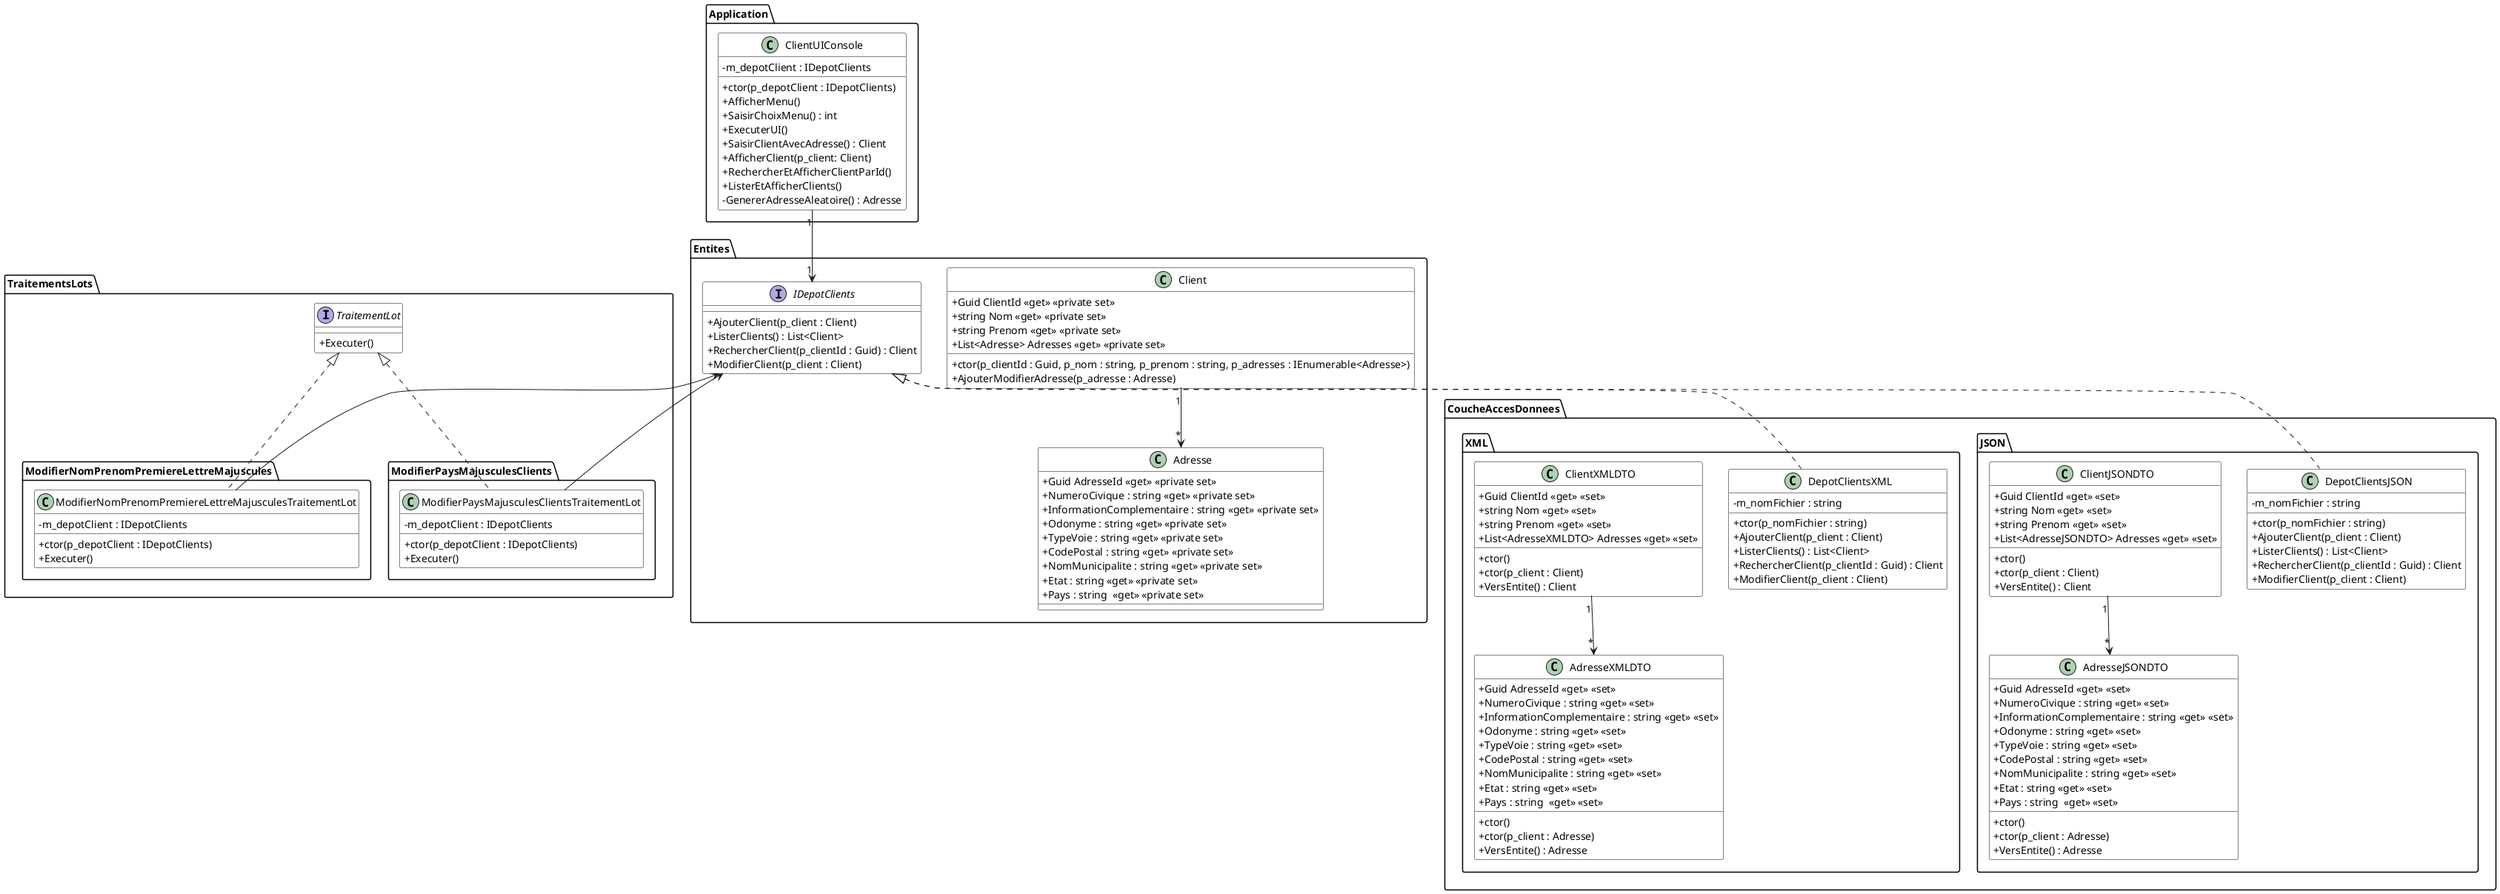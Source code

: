 @startuml DiagClassesClients

skinparam classAttributeIconSize 0
skinparam class {
    BackgroundColor White
    BorderColor #000
}


package Entites {
    Client "1" --> "*" Adresse

    class Client {
        + ctor(p_clientId : Guid, p_nom : string, p_prenom : string, p_adresses : IEnumerable<Adresse>)
        + Guid ClientId <<get>> <<private set>>
        + string Nom <<get>> <<private set>>
        + string Prenom <<get>> <<private set>>
        + List<Adresse> Adresses <<get>> <<private set>>
        + AjouterModifierAdresse(p_adresse : Adresse)
    }

    class Adresse {
        + Guid AdresseId <<get>> <<private set>>
        + NumeroCivique : string <<get>> <<private set>>
        + InformationComplementaire : string <<get>> <<private set>>
        + Odonyme : string <<get>> <<private set>>
        + TypeVoie : string <<get>> <<private set>>
        + CodePostal : string <<get>> <<private set>>
        + NomMunicipalite : string <<get>> <<private set>>
        + Etat : string <<get>> <<private set>>
        + Pays : string  <<get>> <<private set>>
    }

    interface IDepotClients {
        + AjouterClient(p_client : Client)
        + ListerClients() : List<Client>
        + RechercherClient(p_clientId : Guid) : Client
        + ModifierClient(p_client : Client)
    }
}

package CoucheAccesDonnees.JSON {
    IDepotClients <|.. DepotClientsJSON
    ClientJSONDTO "1" --> "*" AdresseJSONDTO

    class ClientJSONDTO {
        + Guid ClientId <<get>> <<set>>
        + string Nom <<get>> <<set>>
        + string Prenom <<get>> <<set>>
        + List<AdresseJSONDTO> Adresses <<get>> <<set>>
        + ctor()
        + ctor(p_client : Client)
        + VersEntite() : Client
    }

    class AdresseJSONDTO {
        + Guid AdresseId <<get>> <<set>>
        + NumeroCivique : string <<get>> <<set>>
        + InformationComplementaire : string <<get>> <<set>>
        + Odonyme : string <<get>> <<set>>
        + TypeVoie : string <<get>> <<set>>
        + CodePostal : string <<get>> <<set>>
        + NomMunicipalite : string <<get>> <<set>>
        + Etat : string <<get>> <<set>>
        + Pays : string  <<get>> <<set>>
        + ctor()
        + ctor(p_client : Adresse)
        + VersEntite() : Adresse
    }

    class DepotClientsJSON {
        - m_nomFichier : string
        + ctor(p_nomFichier : string)
        + AjouterClient(p_client : Client)
        + ListerClients() : List<Client>
        + RechercherClient(p_clientId : Guid) : Client
        + ModifierClient(p_client : Client)
    }
}

package CoucheAccesDonnees.XML {
    IDepotClients <|.. DepotClientsXML
    ClientXMLDTO "1" --> "*" AdresseXMLDTO

    class ClientXMLDTO {
        + Guid ClientId <<get>> <<set>>
        + string Nom <<get>> <<set>>
        + string Prenom <<get>> <<set>>
        + List<AdresseXMLDTO> Adresses <<get>> <<set>>
        + ctor()
        + ctor(p_client : Client)
        + VersEntite() : Client
    }

    class DepotClientsXML {
        - m_nomFichier : string
        + ctor(p_nomFichier : string)
        + AjouterClient(p_client : Client)
        + ListerClients() : List<Client>
        + RechercherClient(p_clientId : Guid) : Client
        + ModifierClient(p_client : Client)
    }

    class AdresseXMLDTO {
        + Guid AdresseId <<get>> <<set>>
        + NumeroCivique : string <<get>> <<set>>
        + InformationComplementaire : string <<get>> <<set>>
        + Odonyme : string <<get>> <<set>>
        + TypeVoie : string <<get>> <<set>>
        + CodePostal : string <<get>> <<set>>
        + NomMunicipalite : string <<get>> <<set>>
        + Etat : string <<get>> <<set>>
        + Pays : string  <<get>> <<set>>
        + ctor()
        + ctor(p_client : Adresse)
        + VersEntite() : Adresse
    }
}

package Application {
    ClientUIConsole "1" --> "1" IDepotClients

    class ClientUIConsole {
        - m_depotClient : IDepotClients
        + ctor(p_depotClient : IDepotClients)
        + AfficherMenu()
        + SaisirChoixMenu() : int
        + ExecuterUI()
        + SaisirClientAvecAdresse() : Client
        + AfficherClient(p_client: Client)
        + RechercherEtAfficherClientParId()
        + ListerEtAfficherClients()
        - GenererAdresseAleatoire() : Adresse
    }
}

package TraitementsLots {
    interface TraitementLot {
        + Executer()
    }
}

package TraitementsLots.ModifierNomPrenomPremiereLettreMajuscules {
    TraitementLot <|.. ModifierNomPrenomPremiereLettreMajusculesTraitementLot
    IDepotClients <-- ModifierNomPrenomPremiereLettreMajusculesTraitementLot

    class ModifierNomPrenomPremiereLettreMajusculesTraitementLot {
        - m_depotClient : IDepotClients
        + ctor(p_depotClient : IDepotClients)
        + Executer()
    }
}

package TraitementsLots.ModifierPaysMajusculesClients {
    TraitementLot <|.. ModifierPaysMajusculesClientsTraitementLot
    IDepotClients <-- ModifierPaysMajusculesClientsTraitementLot

    class ModifierPaysMajusculesClientsTraitementLot {
        - m_depotClient : IDepotClients
        + ctor(p_depotClient : IDepotClients)
        + Executer()
    }
}

' TraitementsLots <.. TraitementsLots.ModifierNomPrenomPremiereLettreMajuscules
' TraitementsLots <.. TraitementsLots.ModifierPaysMajusculesClients

' Entites <.. CoucheAccesDonnees.JSON
' Entites <.. CoucheAccesDonnees.XML
' Entites <.. Application
' Entites <.. TraitementsLots

@enduml